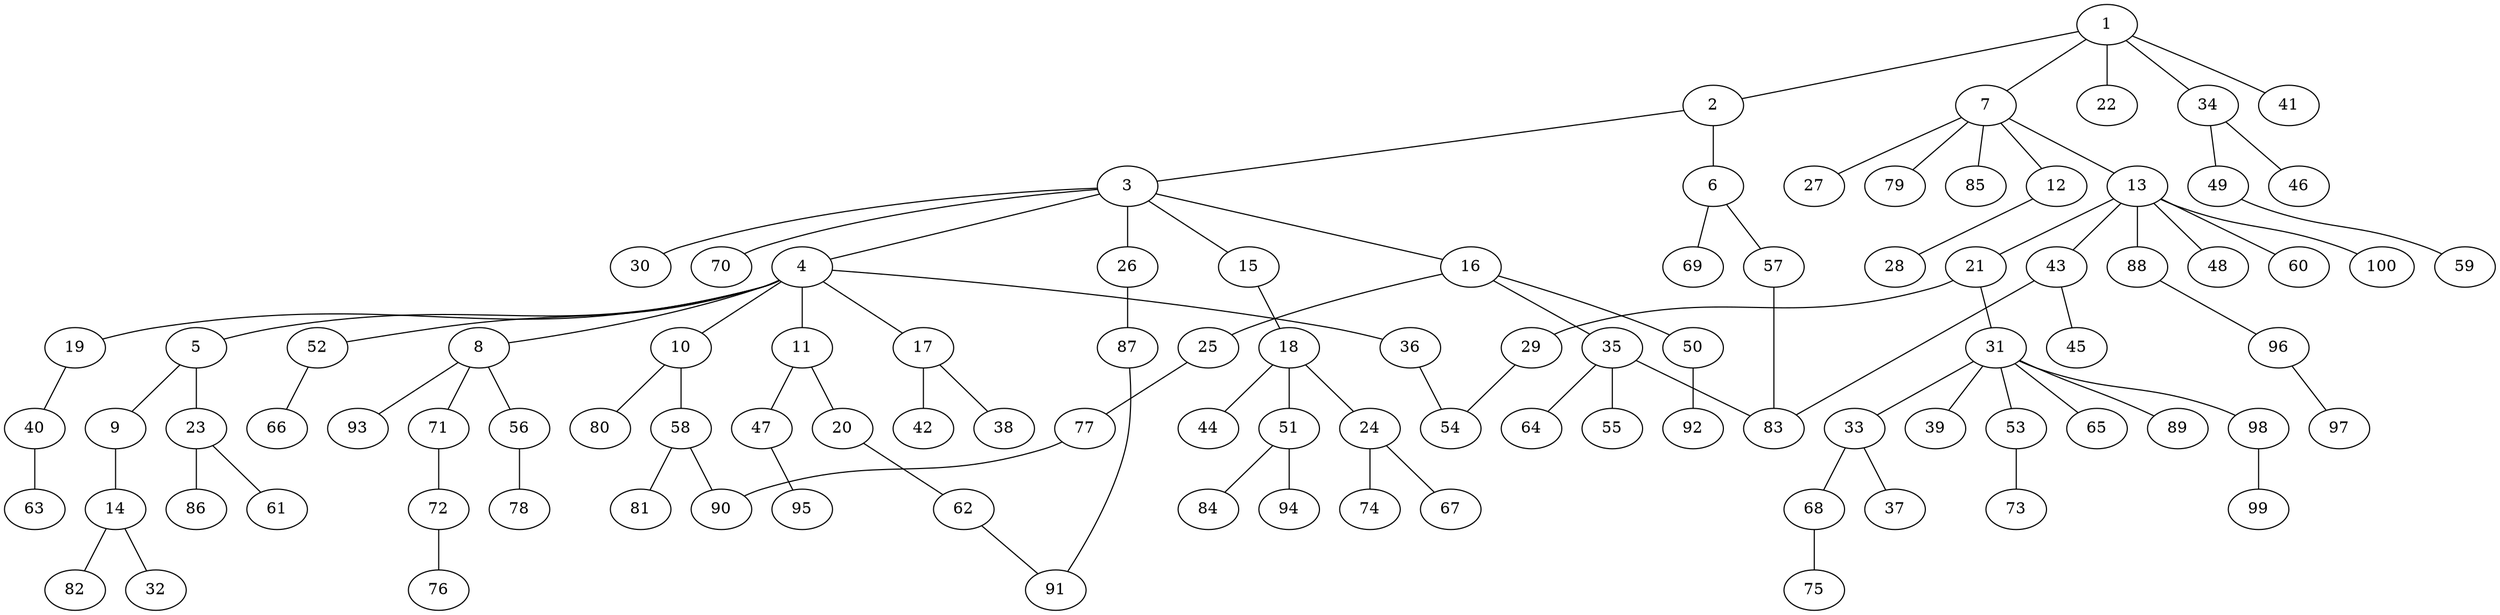 graph graphname {1--2
1--7
1--22
1--34
1--41
2--3
2--6
3--4
3--15
3--16
3--26
3--30
3--70
4--5
4--8
4--10
4--11
4--17
4--19
4--36
4--52
5--9
5--23
6--57
6--69
7--12
7--13
7--27
7--79
7--85
8--56
8--71
8--93
9--14
10--58
10--80
11--20
11--47
12--28
13--21
13--43
13--48
13--60
13--88
13--100
14--32
14--82
15--18
16--25
16--35
16--50
17--38
17--42
18--24
18--44
18--51
19--40
20--62
21--29
21--31
23--61
23--86
24--67
24--74
25--77
26--87
29--54
31--33
31--39
31--53
31--65
31--89
31--98
33--37
33--68
34--46
34--49
35--55
35--64
35--83
36--54
40--63
43--45
43--83
47--95
49--59
50--92
51--84
51--94
52--66
53--73
56--78
57--83
58--81
58--90
62--91
68--75
71--72
72--76
77--90
87--91
88--96
96--97
98--99
}
